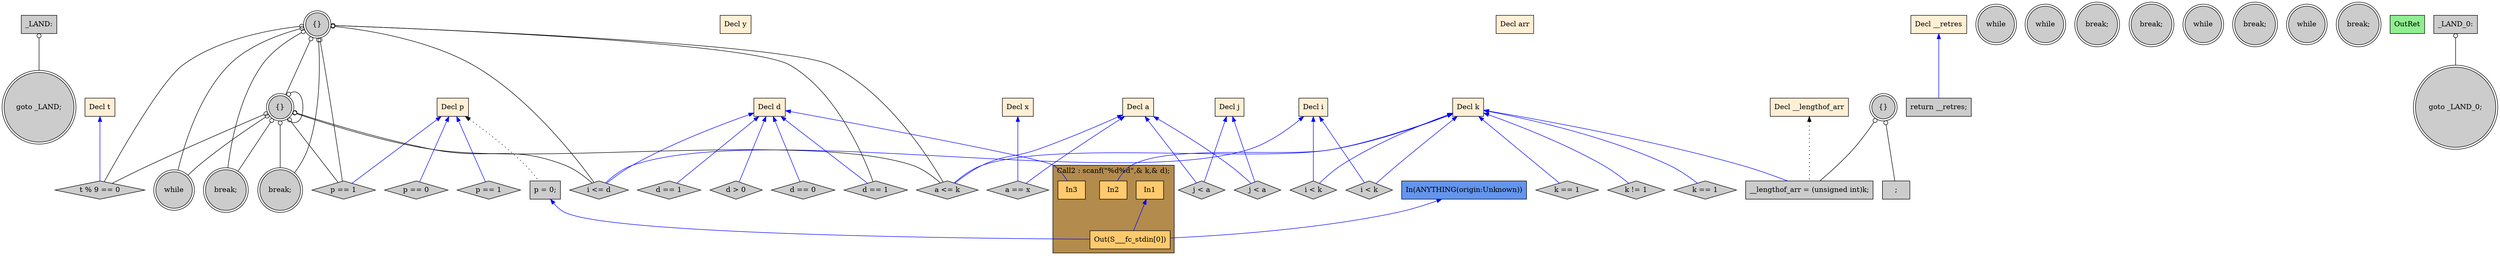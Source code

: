 digraph G {
  rankdir=TB;
  node [style="filled", ];
  32 [label="goto _LAND;", fillcolor="#CCCCCC", shape=doublecircle, ];
  33 [label="_LAND:", fillcolor="#CCCCCC", shape=box, ];
  34 [label="{}", fillcolor="#CCCCCC", shape=doublecircle, ];
  2 [label="Decl i", fillcolor="#FFEFD5", shape=box, ];
  35 [label="d == 1", fillcolor="#CCCCCC", shape=diamond, ];
  3 [label="Decl j", fillcolor="#FFEFD5", shape=box, ];
  36 [label="while", fillcolor="#CCCCCC", shape=doublecircle, ];
  4 [label="Decl d", fillcolor="#FFEFD5", shape=box, ];
  37 [label="i <= d", fillcolor="#CCCCCC", shape=diamond, ];
  5 [label="Decl k", fillcolor="#FFEFD5", shape=box, ];
  38 [label="{}", fillcolor="#CCCCCC", shape=doublecircle, ];
  6 [label="Decl t", fillcolor="#FFEFD5", shape=box, ];
  39 [label="t % 9 == 0", fillcolor="#CCCCCC", shape=diamond, ];
  7 [label="Decl a", fillcolor="#FFEFD5", shape=box, ];
  40 [label="a <= k", fillcolor="#CCCCCC", shape=diamond, ];
  8 [label="Decl p", fillcolor="#FFEFD5", shape=box, ];
  41 [label="p == 1", fillcolor="#CCCCCC", shape=diamond, ];
  9 [label="Decl x", fillcolor="#FFEFD5", shape=box, ];
  42 [label="break;", fillcolor="#CCCCCC", shape=doublecircle, ];
  10 [label="Decl y", fillcolor="#FFEFD5", shape=box, ];
  43 [label="break;", fillcolor="#CCCCCC", shape=doublecircle, ];
  11 [label="Decl arr", fillcolor="#FFEFD5", shape=box, ];
  44 [label="p == 1", fillcolor="#CCCCCC", shape=diamond, ];
  12 [label="Decl __lengthof_arr", fillcolor="#FFEFD5", shape=box, ];
  45 [label="d > 0", fillcolor="#CCCCCC", shape=diamond, ];
  13 [label="Decl __retres", fillcolor="#FFEFD5", shape=box, ];
  46 [label="a == x", fillcolor="#CCCCCC", shape=diamond, ];
  14 [label="p = 0;", fillcolor="#CCCCCC", shape=box, ];
  47 [label="while", fillcolor="#CCCCCC", shape=doublecircle, ];
  48 [label="j < a", fillcolor="#CCCCCC", shape=diamond, ];
  16 [label="In1", fillcolor="#FFCA6E", shape=box, ];
  49 [label="while", fillcolor="#CCCCCC", shape=doublecircle, ];
  17 [label="In2", fillcolor="#FFCA6E", shape=box, ];
  50 [label="j < a", fillcolor="#CCCCCC", shape=diamond, ];
  18 [label="In3", fillcolor="#FFCA6E", shape=box, ];
  51 [label="break;", fillcolor="#CCCCCC", shape=doublecircle, ];
  19 [label="Out(S___fc_stdin[0])", fillcolor="#FFCA6E", shape=box, ];
  52 [label="break;", fillcolor="#CCCCCC", shape=doublecircle, ];
  20 [label="{}", fillcolor="#CCCCCC", shape=doublecircle, ];
  53 [label="while", fillcolor="#CCCCCC", shape=doublecircle, ];
  21 [label=";", fillcolor="#CCCCCC", shape=box, ];
  54 [label="i < k", fillcolor="#CCCCCC", shape=diamond, ];
  22 [label="__lengthof_arr = (unsigned int)k;", fillcolor="#CCCCCC",
      shape=box, ];
  55 [label="break;", fillcolor="#CCCCCC", shape=doublecircle, ];
  23 [label="while", fillcolor="#CCCCCC", shape=doublecircle, ];
  56 [label="p == 0", fillcolor="#CCCCCC", shape=diamond, ];
  24 [label="i < k", fillcolor="#CCCCCC", shape=diamond, ];
  57 [label="k != 1", fillcolor="#CCCCCC", shape=diamond, ];
  25 [label="break;", fillcolor="#CCCCCC", shape=doublecircle, ];
  58 [label="return __retres;", fillcolor="#CCCCCC", shape=box, ];
  26 [label="d == 0", fillcolor="#CCCCCC", shape=diamond, ];
  59 [label="OutRet", fillcolor="#90EE90", shape=box, ];
  27 [label="k == 1", fillcolor="#CCCCCC", shape=diamond, ];
  60 [label="In(ANYTHING(origin:Unknown))", fillcolor="#6495ED", shape=box, ];
  28 [label="goto _LAND_0;", fillcolor="#CCCCCC", shape=doublecircle, ];
  29 [label="_LAND_0:", fillcolor="#CCCCCC", shape=box, ];
  30 [label="d == 1", fillcolor="#CCCCCC", shape=diamond, ];
  31 [label="k == 1", fillcolor="#CCCCCC", shape=diamond, ];
  
  subgraph cluster_Call2 { label="Call2 : scanf(\"%d%d\",& k,& d);";
                           fillcolor="#B38B4D"; style="filled"; 19;18;17;16;
     };
  
  edge [dir=back, ];
  33 -> 32 [color="#000000", arrowtail=odot, ];
  4 -> 35 [color="#0000FF", ];
  34 -> 35 [color="#000000", arrowtail=odot, ];
  34 -> 36 [color="#000000", arrowtail=odot, ];
  38 -> 36 [color="#000000", arrowtail=odot, ];
  2 -> 37 [color="#0000FF", ];
  4 -> 37 [color="#0000FF", ];
  34 -> 37 [color="#000000", arrowtail=odot, ];
  38 -> 37 [color="#000000", arrowtail=odot, ];
  34 -> 38 [color="#000000", arrowtail=odot, ];
  38 -> 38 [color="#000000", arrowtail=odot, ];
  6 -> 39 [color="#0000FF", ];
  34 -> 39 [color="#000000", arrowtail=odot, ];
  38 -> 39 [color="#000000", arrowtail=odot, ];
  5 -> 40 [color="#0000FF", ];
  7 -> 40 [color="#0000FF", ];
  34 -> 40 [color="#000000", arrowtail=odot, ];
  38 -> 40 [color="#000000", arrowtail=odot, ];
  8 -> 41 [color="#0000FF", ];
  34 -> 41 [color="#000000", arrowtail=odot, ];
  38 -> 41 [color="#000000", arrowtail=odot, ];
  34 -> 42 [color="#000000", arrowtail=odot, ];
  38 -> 42 [color="#000000", arrowtail=odot, ];
  34 -> 43 [color="#000000", arrowtail=odot, ];
  38 -> 43 [color="#000000", arrowtail=odot, ];
  8 -> 44 [color="#0000FF", ];
  4 -> 45 [color="#0000FF", ];
  7 -> 46 [color="#0000FF", ];
  9 -> 46 [color="#0000FF", ];
  8 -> 14 [color="#000000", style="dotted", ];
  3 -> 48 [color="#0000FF", ];
  7 -> 48 [color="#0000FF", ];
  5 -> 17 [color="#0000FF", ];
  3 -> 50 [color="#0000FF", ];
  7 -> 50 [color="#0000FF", ];
  4 -> 18 [color="#0000FF", ];
  14 -> 19 [color="#0000FF", ];
  16 -> 19 [color="#0000FF", ];
  60 -> 19 [color="#0000FF", ];
  20 -> 21 [color="#000000", arrowtail=odot, ];
  2 -> 54 [color="#0000FF", ];
  5 -> 54 [color="#0000FF", ];
  5 -> 22 [color="#0000FF", ];
  12 -> 22 [color="#000000", style="dotted", ];
  20 -> 22 [color="#000000", arrowtail=odot, ];
  8 -> 56 [color="#0000FF", ];
  2 -> 24 [color="#0000FF", ];
  5 -> 24 [color="#0000FF", ];
  5 -> 57 [color="#0000FF", ];
  13 -> 58 [color="#0000FF", ];
  4 -> 26 [color="#0000FF", ];
  5 -> 27 [color="#0000FF", ];
  29 -> 28 [color="#000000", arrowtail=odot, ];
  4 -> 30 [color="#0000FF", ];
  5 -> 31 [color="#0000FF", ];
  
  }